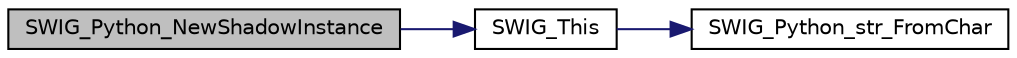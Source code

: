 digraph "SWIG_Python_NewShadowInstance"
{
 // LATEX_PDF_SIZE
  edge [fontname="Helvetica",fontsize="10",labelfontname="Helvetica",labelfontsize="10"];
  node [fontname="Helvetica",fontsize="10",shape=record];
  rankdir="LR";
  Node1 [label="SWIG_Python_NewShadowInstance",height=0.2,width=0.4,color="black", fillcolor="grey75", style="filled", fontcolor="black",tooltip=" "];
  Node1 -> Node2 [color="midnightblue",fontsize="10",style="solid",fontname="Helvetica"];
  Node2 [label="SWIG_This",height=0.2,width=0.4,color="black", fillcolor="white", style="filled",URL="$de/d48/swig__runtime_8h.html#ac3a66f5e4a274b17e1f7f5180250d1c8",tooltip=" "];
  Node2 -> Node3 [color="midnightblue",fontsize="10",style="solid",fontname="Helvetica"];
  Node3 [label="SWIG_Python_str_FromChar",height=0.2,width=0.4,color="black", fillcolor="white", style="filled",URL="$de/d48/swig__runtime_8h.html#ada53ff51e4581c1caf6bf62482216fb4",tooltip=" "];
}
